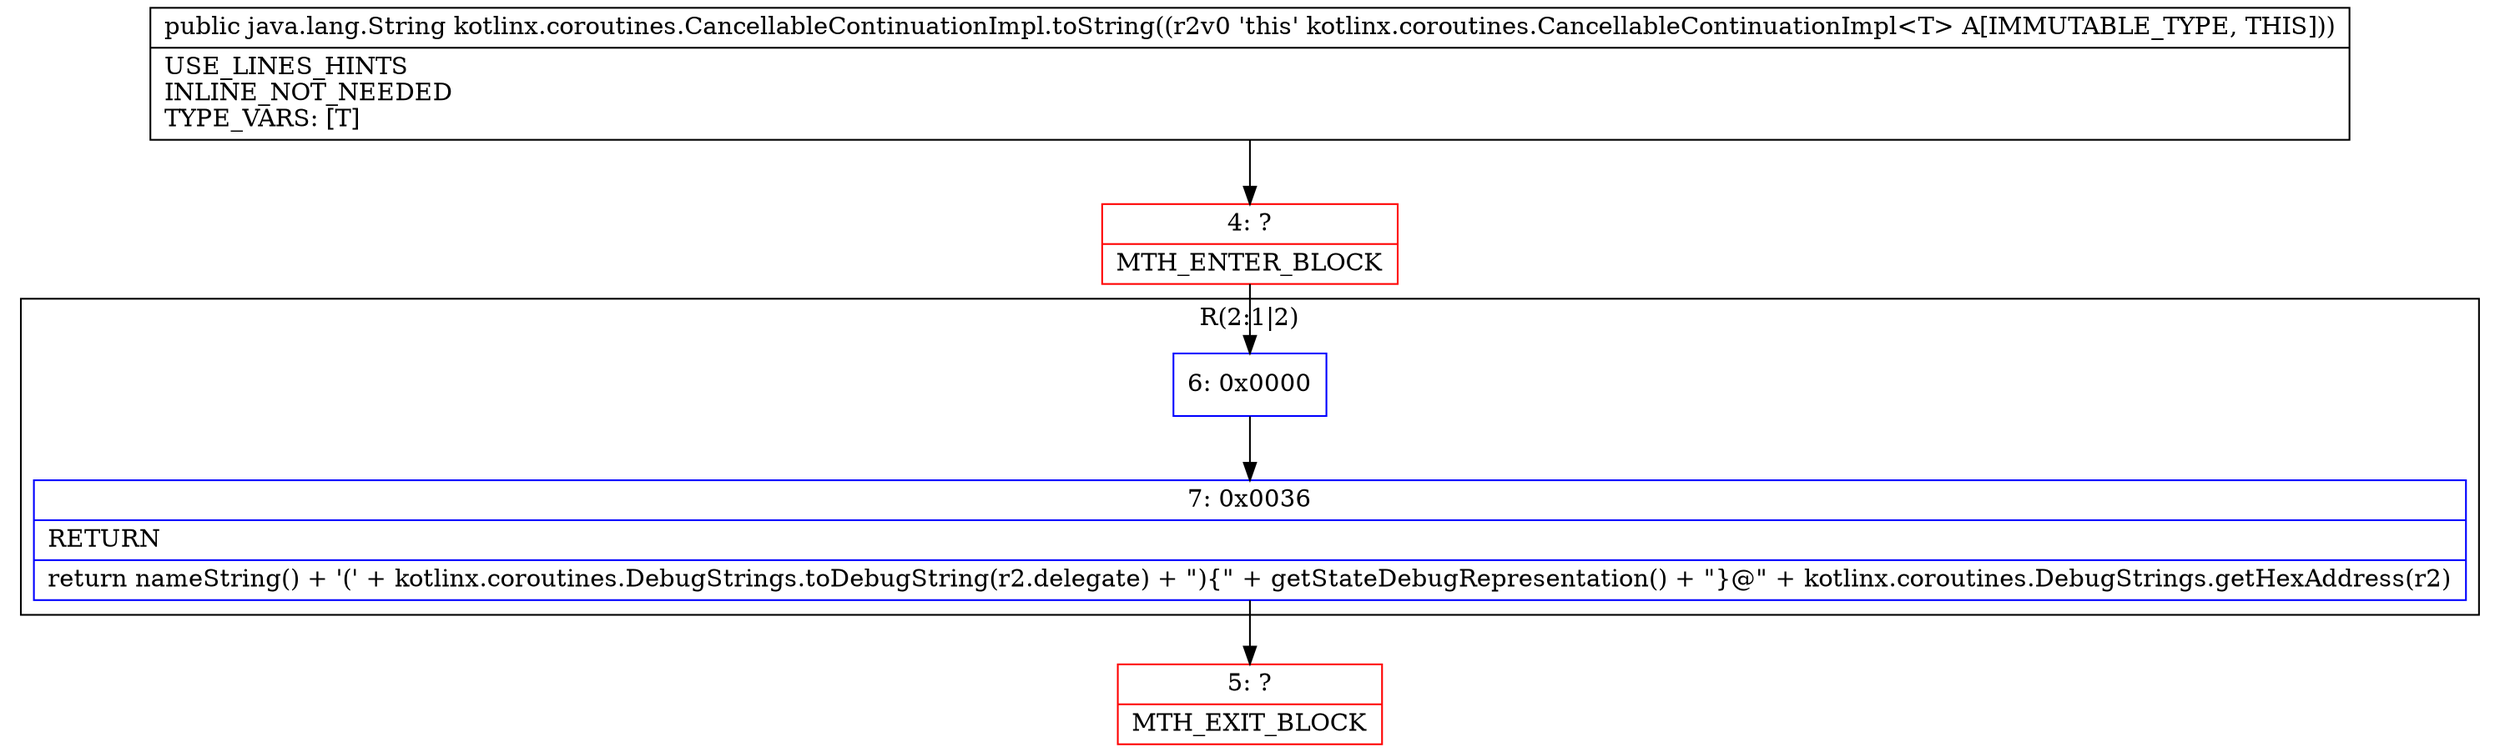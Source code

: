 digraph "CFG forkotlinx.coroutines.CancellableContinuationImpl.toString()Ljava\/lang\/String;" {
subgraph cluster_Region_50092460 {
label = "R(2:1|2)";
node [shape=record,color=blue];
Node_6 [shape=record,label="{6\:\ 0x0000}"];
Node_7 [shape=record,label="{7\:\ 0x0036|RETURN\l|return nameString() + '(' + kotlinx.coroutines.DebugStrings.toDebugString(r2.delegate) + \")\{\" + getStateDebugRepresentation() + \"\}@\" + kotlinx.coroutines.DebugStrings.getHexAddress(r2)\l}"];
}
Node_4 [shape=record,color=red,label="{4\:\ ?|MTH_ENTER_BLOCK\l}"];
Node_5 [shape=record,color=red,label="{5\:\ ?|MTH_EXIT_BLOCK\l}"];
MethodNode[shape=record,label="{public java.lang.String kotlinx.coroutines.CancellableContinuationImpl.toString((r2v0 'this' kotlinx.coroutines.CancellableContinuationImpl\<T\> A[IMMUTABLE_TYPE, THIS]))  | USE_LINES_HINTS\lINLINE_NOT_NEEDED\lTYPE_VARS: [T]\l}"];
MethodNode -> Node_4;Node_6 -> Node_7;
Node_7 -> Node_5;
Node_4 -> Node_6;
}

